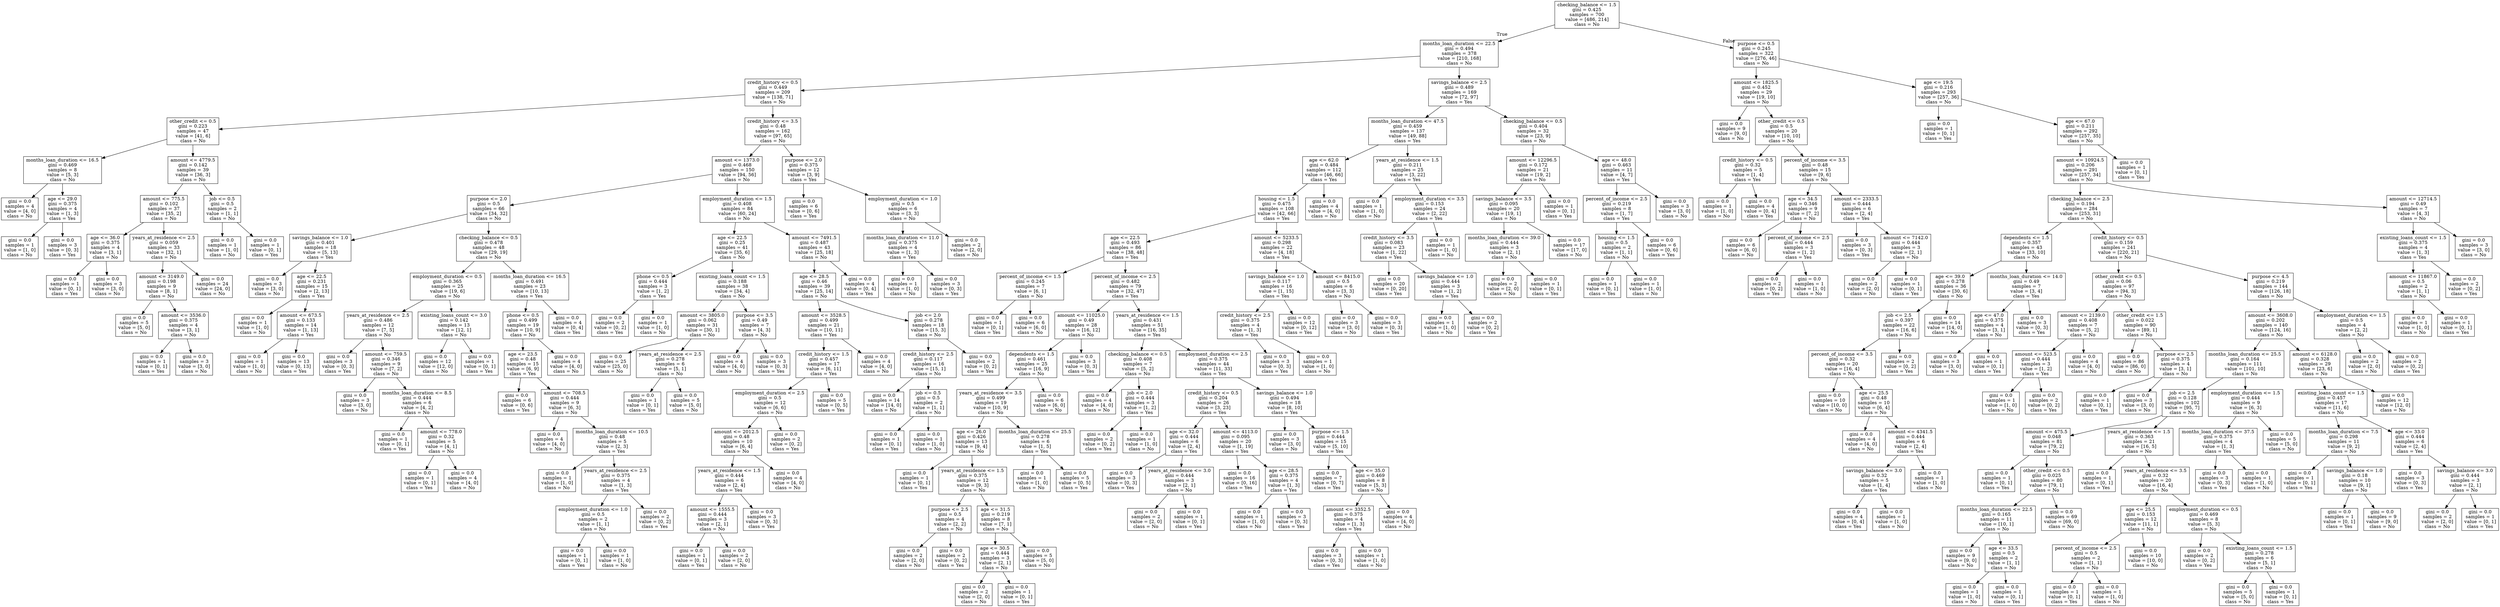 digraph Tree {
node [shape=box] ;
0 [label="checking_balance <= 1.5\ngini = 0.425\nsamples = 700\nvalue = [486, 214]\nclass = No"] ;
1 [label="months_loan_duration <= 22.5\ngini = 0.494\nsamples = 378\nvalue = [210, 168]\nclass = No"] ;
0 -> 1 [labeldistance=2.5, labelangle=45, headlabel="True"] ;
2 [label="credit_history <= 0.5\ngini = 0.449\nsamples = 209\nvalue = [138, 71]\nclass = No"] ;
1 -> 2 ;
3 [label="other_credit <= 0.5\ngini = 0.223\nsamples = 47\nvalue = [41, 6]\nclass = No"] ;
2 -> 3 ;
4 [label="months_loan_duration <= 16.5\ngini = 0.469\nsamples = 8\nvalue = [5, 3]\nclass = No"] ;
3 -> 4 ;
5 [label="gini = 0.0\nsamples = 4\nvalue = [4, 0]\nclass = No"] ;
4 -> 5 ;
6 [label="age <= 29.0\ngini = 0.375\nsamples = 4\nvalue = [1, 3]\nclass = Yes"] ;
4 -> 6 ;
7 [label="gini = 0.0\nsamples = 1\nvalue = [1, 0]\nclass = No"] ;
6 -> 7 ;
8 [label="gini = 0.0\nsamples = 3\nvalue = [0, 3]\nclass = Yes"] ;
6 -> 8 ;
9 [label="amount <= 4779.5\ngini = 0.142\nsamples = 39\nvalue = [36, 3]\nclass = No"] ;
3 -> 9 ;
10 [label="amount <= 775.5\ngini = 0.102\nsamples = 37\nvalue = [35, 2]\nclass = No"] ;
9 -> 10 ;
11 [label="age <= 36.0\ngini = 0.375\nsamples = 4\nvalue = [3, 1]\nclass = No"] ;
10 -> 11 ;
12 [label="gini = 0.0\nsamples = 1\nvalue = [0, 1]\nclass = Yes"] ;
11 -> 12 ;
13 [label="gini = 0.0\nsamples = 3\nvalue = [3, 0]\nclass = No"] ;
11 -> 13 ;
14 [label="years_at_residence <= 2.5\ngini = 0.059\nsamples = 33\nvalue = [32, 1]\nclass = No"] ;
10 -> 14 ;
15 [label="amount <= 3149.0\ngini = 0.198\nsamples = 9\nvalue = [8, 1]\nclass = No"] ;
14 -> 15 ;
16 [label="gini = 0.0\nsamples = 5\nvalue = [5, 0]\nclass = No"] ;
15 -> 16 ;
17 [label="amount <= 3536.0\ngini = 0.375\nsamples = 4\nvalue = [3, 1]\nclass = No"] ;
15 -> 17 ;
18 [label="gini = 0.0\nsamples = 1\nvalue = [0, 1]\nclass = Yes"] ;
17 -> 18 ;
19 [label="gini = 0.0\nsamples = 3\nvalue = [3, 0]\nclass = No"] ;
17 -> 19 ;
20 [label="gini = 0.0\nsamples = 24\nvalue = [24, 0]\nclass = No"] ;
14 -> 20 ;
21 [label="job <= 0.5\ngini = 0.5\nsamples = 2\nvalue = [1, 1]\nclass = No"] ;
9 -> 21 ;
22 [label="gini = 0.0\nsamples = 1\nvalue = [1, 0]\nclass = No"] ;
21 -> 22 ;
23 [label="gini = 0.0\nsamples = 1\nvalue = [0, 1]\nclass = Yes"] ;
21 -> 23 ;
24 [label="credit_history <= 3.5\ngini = 0.48\nsamples = 162\nvalue = [97, 65]\nclass = No"] ;
2 -> 24 ;
25 [label="amount <= 1373.0\ngini = 0.468\nsamples = 150\nvalue = [94, 56]\nclass = No"] ;
24 -> 25 ;
26 [label="purpose <= 2.0\ngini = 0.5\nsamples = 66\nvalue = [34, 32]\nclass = No"] ;
25 -> 26 ;
27 [label="savings_balance <= 1.0\ngini = 0.401\nsamples = 18\nvalue = [5, 13]\nclass = Yes"] ;
26 -> 27 ;
28 [label="gini = 0.0\nsamples = 3\nvalue = [3, 0]\nclass = No"] ;
27 -> 28 ;
29 [label="age <= 22.5\ngini = 0.231\nsamples = 15\nvalue = [2, 13]\nclass = Yes"] ;
27 -> 29 ;
30 [label="gini = 0.0\nsamples = 1\nvalue = [1, 0]\nclass = No"] ;
29 -> 30 ;
31 [label="amount <= 673.5\ngini = 0.133\nsamples = 14\nvalue = [1, 13]\nclass = Yes"] ;
29 -> 31 ;
32 [label="gini = 0.0\nsamples = 1\nvalue = [1, 0]\nclass = No"] ;
31 -> 32 ;
33 [label="gini = 0.0\nsamples = 13\nvalue = [0, 13]\nclass = Yes"] ;
31 -> 33 ;
34 [label="checking_balance <= 0.5\ngini = 0.478\nsamples = 48\nvalue = [29, 19]\nclass = No"] ;
26 -> 34 ;
35 [label="employment_duration <= 0.5\ngini = 0.365\nsamples = 25\nvalue = [19, 6]\nclass = No"] ;
34 -> 35 ;
36 [label="years_at_residence <= 2.5\ngini = 0.486\nsamples = 12\nvalue = [7, 5]\nclass = No"] ;
35 -> 36 ;
37 [label="gini = 0.0\nsamples = 3\nvalue = [0, 3]\nclass = Yes"] ;
36 -> 37 ;
38 [label="amount <= 759.5\ngini = 0.346\nsamples = 9\nvalue = [7, 2]\nclass = No"] ;
36 -> 38 ;
39 [label="gini = 0.0\nsamples = 3\nvalue = [3, 0]\nclass = No"] ;
38 -> 39 ;
40 [label="months_loan_duration <= 8.5\ngini = 0.444\nsamples = 6\nvalue = [4, 2]\nclass = No"] ;
38 -> 40 ;
41 [label="gini = 0.0\nsamples = 1\nvalue = [0, 1]\nclass = Yes"] ;
40 -> 41 ;
42 [label="amount <= 778.0\ngini = 0.32\nsamples = 5\nvalue = [4, 1]\nclass = No"] ;
40 -> 42 ;
43 [label="gini = 0.0\nsamples = 1\nvalue = [0, 1]\nclass = Yes"] ;
42 -> 43 ;
44 [label="gini = 0.0\nsamples = 4\nvalue = [4, 0]\nclass = No"] ;
42 -> 44 ;
45 [label="existing_loans_count <= 3.0\ngini = 0.142\nsamples = 13\nvalue = [12, 1]\nclass = No"] ;
35 -> 45 ;
46 [label="gini = 0.0\nsamples = 12\nvalue = [12, 0]\nclass = No"] ;
45 -> 46 ;
47 [label="gini = 0.0\nsamples = 1\nvalue = [0, 1]\nclass = Yes"] ;
45 -> 47 ;
48 [label="months_loan_duration <= 16.5\ngini = 0.491\nsamples = 23\nvalue = [10, 13]\nclass = Yes"] ;
34 -> 48 ;
49 [label="phone <= 0.5\ngini = 0.499\nsamples = 19\nvalue = [10, 9]\nclass = No"] ;
48 -> 49 ;
50 [label="age <= 23.5\ngini = 0.48\nsamples = 15\nvalue = [6, 9]\nclass = Yes"] ;
49 -> 50 ;
51 [label="gini = 0.0\nsamples = 6\nvalue = [0, 6]\nclass = Yes"] ;
50 -> 51 ;
52 [label="amount <= 708.5\ngini = 0.444\nsamples = 9\nvalue = [6, 3]\nclass = No"] ;
50 -> 52 ;
53 [label="gini = 0.0\nsamples = 4\nvalue = [4, 0]\nclass = No"] ;
52 -> 53 ;
54 [label="months_loan_duration <= 10.5\ngini = 0.48\nsamples = 5\nvalue = [2, 3]\nclass = Yes"] ;
52 -> 54 ;
55 [label="gini = 0.0\nsamples = 1\nvalue = [1, 0]\nclass = No"] ;
54 -> 55 ;
56 [label="years_at_residence <= 2.5\ngini = 0.375\nsamples = 4\nvalue = [1, 3]\nclass = Yes"] ;
54 -> 56 ;
57 [label="employment_duration <= 1.0\ngini = 0.5\nsamples = 2\nvalue = [1, 1]\nclass = No"] ;
56 -> 57 ;
58 [label="gini = 0.0\nsamples = 1\nvalue = [0, 1]\nclass = Yes"] ;
57 -> 58 ;
59 [label="gini = 0.0\nsamples = 1\nvalue = [1, 0]\nclass = No"] ;
57 -> 59 ;
60 [label="gini = 0.0\nsamples = 2\nvalue = [0, 2]\nclass = Yes"] ;
56 -> 60 ;
61 [label="gini = 0.0\nsamples = 4\nvalue = [4, 0]\nclass = No"] ;
49 -> 61 ;
62 [label="gini = 0.0\nsamples = 4\nvalue = [0, 4]\nclass = Yes"] ;
48 -> 62 ;
63 [label="employment_duration <= 1.5\ngini = 0.408\nsamples = 84\nvalue = [60, 24]\nclass = No"] ;
25 -> 63 ;
64 [label="age <= 22.5\ngini = 0.25\nsamples = 41\nvalue = [35, 6]\nclass = No"] ;
63 -> 64 ;
65 [label="phone <= 0.5\ngini = 0.444\nsamples = 3\nvalue = [1, 2]\nclass = Yes"] ;
64 -> 65 ;
66 [label="gini = 0.0\nsamples = 2\nvalue = [0, 2]\nclass = Yes"] ;
65 -> 66 ;
67 [label="gini = 0.0\nsamples = 1\nvalue = [1, 0]\nclass = No"] ;
65 -> 67 ;
68 [label="existing_loans_count <= 1.5\ngini = 0.188\nsamples = 38\nvalue = [34, 4]\nclass = No"] ;
64 -> 68 ;
69 [label="amount <= 3805.0\ngini = 0.062\nsamples = 31\nvalue = [30, 1]\nclass = No"] ;
68 -> 69 ;
70 [label="gini = 0.0\nsamples = 25\nvalue = [25, 0]\nclass = No"] ;
69 -> 70 ;
71 [label="years_at_residence <= 2.5\ngini = 0.278\nsamples = 6\nvalue = [5, 1]\nclass = No"] ;
69 -> 71 ;
72 [label="gini = 0.0\nsamples = 1\nvalue = [0, 1]\nclass = Yes"] ;
71 -> 72 ;
73 [label="gini = 0.0\nsamples = 5\nvalue = [5, 0]\nclass = No"] ;
71 -> 73 ;
74 [label="purpose <= 3.5\ngini = 0.49\nsamples = 7\nvalue = [4, 3]\nclass = No"] ;
68 -> 74 ;
75 [label="gini = 0.0\nsamples = 4\nvalue = [4, 0]\nclass = No"] ;
74 -> 75 ;
76 [label="gini = 0.0\nsamples = 3\nvalue = [0, 3]\nclass = Yes"] ;
74 -> 76 ;
77 [label="amount <= 7491.5\ngini = 0.487\nsamples = 43\nvalue = [25, 18]\nclass = No"] ;
63 -> 77 ;
78 [label="age <= 28.5\ngini = 0.46\nsamples = 39\nvalue = [25, 14]\nclass = No"] ;
77 -> 78 ;
79 [label="amount <= 3528.5\ngini = 0.499\nsamples = 21\nvalue = [10, 11]\nclass = Yes"] ;
78 -> 79 ;
80 [label="credit_history <= 1.5\ngini = 0.457\nsamples = 17\nvalue = [6, 11]\nclass = Yes"] ;
79 -> 80 ;
81 [label="employment_duration <= 2.5\ngini = 0.5\nsamples = 12\nvalue = [6, 6]\nclass = No"] ;
80 -> 81 ;
82 [label="amount <= 2012.5\ngini = 0.48\nsamples = 10\nvalue = [6, 4]\nclass = No"] ;
81 -> 82 ;
83 [label="years_at_residence <= 1.5\ngini = 0.444\nsamples = 6\nvalue = [2, 4]\nclass = Yes"] ;
82 -> 83 ;
84 [label="amount <= 1555.5\ngini = 0.444\nsamples = 3\nvalue = [2, 1]\nclass = No"] ;
83 -> 84 ;
85 [label="gini = 0.0\nsamples = 1\nvalue = [0, 1]\nclass = Yes"] ;
84 -> 85 ;
86 [label="gini = 0.0\nsamples = 2\nvalue = [2, 0]\nclass = No"] ;
84 -> 86 ;
87 [label="gini = 0.0\nsamples = 3\nvalue = [0, 3]\nclass = Yes"] ;
83 -> 87 ;
88 [label="gini = 0.0\nsamples = 4\nvalue = [4, 0]\nclass = No"] ;
82 -> 88 ;
89 [label="gini = 0.0\nsamples = 2\nvalue = [0, 2]\nclass = Yes"] ;
81 -> 89 ;
90 [label="gini = 0.0\nsamples = 5\nvalue = [0, 5]\nclass = Yes"] ;
80 -> 90 ;
91 [label="gini = 0.0\nsamples = 4\nvalue = [4, 0]\nclass = No"] ;
79 -> 91 ;
92 [label="job <= 2.0\ngini = 0.278\nsamples = 18\nvalue = [15, 3]\nclass = No"] ;
78 -> 92 ;
93 [label="credit_history <= 2.5\ngini = 0.117\nsamples = 16\nvalue = [15, 1]\nclass = No"] ;
92 -> 93 ;
94 [label="gini = 0.0\nsamples = 14\nvalue = [14, 0]\nclass = No"] ;
93 -> 94 ;
95 [label="job <= 0.5\ngini = 0.5\nsamples = 2\nvalue = [1, 1]\nclass = No"] ;
93 -> 95 ;
96 [label="gini = 0.0\nsamples = 1\nvalue = [0, 1]\nclass = Yes"] ;
95 -> 96 ;
97 [label="gini = 0.0\nsamples = 1\nvalue = [1, 0]\nclass = No"] ;
95 -> 97 ;
98 [label="gini = 0.0\nsamples = 2\nvalue = [0, 2]\nclass = Yes"] ;
92 -> 98 ;
99 [label="gini = 0.0\nsamples = 4\nvalue = [0, 4]\nclass = Yes"] ;
77 -> 99 ;
100 [label="purpose <= 2.0\ngini = 0.375\nsamples = 12\nvalue = [3, 9]\nclass = Yes"] ;
24 -> 100 ;
101 [label="gini = 0.0\nsamples = 6\nvalue = [0, 6]\nclass = Yes"] ;
100 -> 101 ;
102 [label="employment_duration <= 1.0\ngini = 0.5\nsamples = 6\nvalue = [3, 3]\nclass = No"] ;
100 -> 102 ;
103 [label="months_loan_duration <= 11.0\ngini = 0.375\nsamples = 4\nvalue = [1, 3]\nclass = Yes"] ;
102 -> 103 ;
104 [label="gini = 0.0\nsamples = 1\nvalue = [1, 0]\nclass = No"] ;
103 -> 104 ;
105 [label="gini = 0.0\nsamples = 3\nvalue = [0, 3]\nclass = Yes"] ;
103 -> 105 ;
106 [label="gini = 0.0\nsamples = 2\nvalue = [2, 0]\nclass = No"] ;
102 -> 106 ;
107 [label="savings_balance <= 2.5\ngini = 0.489\nsamples = 169\nvalue = [72, 97]\nclass = Yes"] ;
1 -> 107 ;
108 [label="months_loan_duration <= 47.5\ngini = 0.459\nsamples = 137\nvalue = [49, 88]\nclass = Yes"] ;
107 -> 108 ;
109 [label="age <= 62.0\ngini = 0.484\nsamples = 112\nvalue = [46, 66]\nclass = Yes"] ;
108 -> 109 ;
110 [label="housing <= 1.5\ngini = 0.475\nsamples = 108\nvalue = [42, 66]\nclass = Yes"] ;
109 -> 110 ;
111 [label="age <= 22.5\ngini = 0.493\nsamples = 86\nvalue = [38, 48]\nclass = Yes"] ;
110 -> 111 ;
112 [label="percent_of_income <= 1.5\ngini = 0.245\nsamples = 7\nvalue = [6, 1]\nclass = No"] ;
111 -> 112 ;
113 [label="gini = 0.0\nsamples = 1\nvalue = [0, 1]\nclass = Yes"] ;
112 -> 113 ;
114 [label="gini = 0.0\nsamples = 6\nvalue = [6, 0]\nclass = No"] ;
112 -> 114 ;
115 [label="percent_of_income <= 2.5\ngini = 0.482\nsamples = 79\nvalue = [32, 47]\nclass = Yes"] ;
111 -> 115 ;
116 [label="amount <= 11025.0\ngini = 0.49\nsamples = 28\nvalue = [16, 12]\nclass = No"] ;
115 -> 116 ;
117 [label="dependents <= 1.5\ngini = 0.461\nsamples = 25\nvalue = [16, 9]\nclass = No"] ;
116 -> 117 ;
118 [label="years_at_residence <= 3.5\ngini = 0.499\nsamples = 19\nvalue = [10, 9]\nclass = No"] ;
117 -> 118 ;
119 [label="age <= 26.0\ngini = 0.426\nsamples = 13\nvalue = [9, 4]\nclass = No"] ;
118 -> 119 ;
120 [label="gini = 0.0\nsamples = 1\nvalue = [0, 1]\nclass = Yes"] ;
119 -> 120 ;
121 [label="years_at_residence <= 1.5\ngini = 0.375\nsamples = 12\nvalue = [9, 3]\nclass = No"] ;
119 -> 121 ;
122 [label="purpose <= 2.5\ngini = 0.5\nsamples = 4\nvalue = [2, 2]\nclass = No"] ;
121 -> 122 ;
123 [label="gini = 0.0\nsamples = 2\nvalue = [2, 0]\nclass = No"] ;
122 -> 123 ;
124 [label="gini = 0.0\nsamples = 2\nvalue = [0, 2]\nclass = Yes"] ;
122 -> 124 ;
125 [label="age <= 31.5\ngini = 0.219\nsamples = 8\nvalue = [7, 1]\nclass = No"] ;
121 -> 125 ;
126 [label="age <= 30.5\ngini = 0.444\nsamples = 3\nvalue = [2, 1]\nclass = No"] ;
125 -> 126 ;
127 [label="gini = 0.0\nsamples = 2\nvalue = [2, 0]\nclass = No"] ;
126 -> 127 ;
128 [label="gini = 0.0\nsamples = 1\nvalue = [0, 1]\nclass = Yes"] ;
126 -> 128 ;
129 [label="gini = 0.0\nsamples = 5\nvalue = [5, 0]\nclass = No"] ;
125 -> 129 ;
130 [label="months_loan_duration <= 25.5\ngini = 0.278\nsamples = 6\nvalue = [1, 5]\nclass = Yes"] ;
118 -> 130 ;
131 [label="gini = 0.0\nsamples = 1\nvalue = [1, 0]\nclass = No"] ;
130 -> 131 ;
132 [label="gini = 0.0\nsamples = 5\nvalue = [0, 5]\nclass = Yes"] ;
130 -> 132 ;
133 [label="gini = 0.0\nsamples = 6\nvalue = [6, 0]\nclass = No"] ;
117 -> 133 ;
134 [label="gini = 0.0\nsamples = 3\nvalue = [0, 3]\nclass = Yes"] ;
116 -> 134 ;
135 [label="years_at_residence <= 1.5\ngini = 0.431\nsamples = 51\nvalue = [16, 35]\nclass = Yes"] ;
115 -> 135 ;
136 [label="checking_balance <= 0.5\ngini = 0.408\nsamples = 7\nvalue = [5, 2]\nclass = No"] ;
135 -> 136 ;
137 [label="gini = 0.0\nsamples = 4\nvalue = [4, 0]\nclass = No"] ;
136 -> 137 ;
138 [label="job <= 2.0\ngini = 0.444\nsamples = 3\nvalue = [1, 2]\nclass = Yes"] ;
136 -> 138 ;
139 [label="gini = 0.0\nsamples = 2\nvalue = [0, 2]\nclass = Yes"] ;
138 -> 139 ;
140 [label="gini = 0.0\nsamples = 1\nvalue = [1, 0]\nclass = No"] ;
138 -> 140 ;
141 [label="employment_duration <= 2.5\ngini = 0.375\nsamples = 44\nvalue = [11, 33]\nclass = Yes"] ;
135 -> 141 ;
142 [label="credit_history <= 0.5\ngini = 0.204\nsamples = 26\nvalue = [3, 23]\nclass = Yes"] ;
141 -> 142 ;
143 [label="age <= 32.0\ngini = 0.444\nsamples = 6\nvalue = [2, 4]\nclass = Yes"] ;
142 -> 143 ;
144 [label="gini = 0.0\nsamples = 3\nvalue = [0, 3]\nclass = Yes"] ;
143 -> 144 ;
145 [label="years_at_residence <= 3.0\ngini = 0.444\nsamples = 3\nvalue = [2, 1]\nclass = No"] ;
143 -> 145 ;
146 [label="gini = 0.0\nsamples = 2\nvalue = [2, 0]\nclass = No"] ;
145 -> 146 ;
147 [label="gini = 0.0\nsamples = 1\nvalue = [0, 1]\nclass = Yes"] ;
145 -> 147 ;
148 [label="amount <= 4113.0\ngini = 0.095\nsamples = 20\nvalue = [1, 19]\nclass = Yes"] ;
142 -> 148 ;
149 [label="gini = 0.0\nsamples = 16\nvalue = [0, 16]\nclass = Yes"] ;
148 -> 149 ;
150 [label="age <= 28.5\ngini = 0.375\nsamples = 4\nvalue = [1, 3]\nclass = Yes"] ;
148 -> 150 ;
151 [label="gini = 0.0\nsamples = 1\nvalue = [1, 0]\nclass = No"] ;
150 -> 151 ;
152 [label="gini = 0.0\nsamples = 3\nvalue = [0, 3]\nclass = Yes"] ;
150 -> 152 ;
153 [label="savings_balance <= 1.0\ngini = 0.494\nsamples = 18\nvalue = [8, 10]\nclass = Yes"] ;
141 -> 153 ;
154 [label="gini = 0.0\nsamples = 3\nvalue = [3, 0]\nclass = No"] ;
153 -> 154 ;
155 [label="purpose <= 1.5\ngini = 0.444\nsamples = 15\nvalue = [5, 10]\nclass = Yes"] ;
153 -> 155 ;
156 [label="gini = 0.0\nsamples = 7\nvalue = [0, 7]\nclass = Yes"] ;
155 -> 156 ;
157 [label="age <= 35.0\ngini = 0.469\nsamples = 8\nvalue = [5, 3]\nclass = No"] ;
155 -> 157 ;
158 [label="amount <= 3352.5\ngini = 0.375\nsamples = 4\nvalue = [1, 3]\nclass = Yes"] ;
157 -> 158 ;
159 [label="gini = 0.0\nsamples = 3\nvalue = [0, 3]\nclass = Yes"] ;
158 -> 159 ;
160 [label="gini = 0.0\nsamples = 1\nvalue = [1, 0]\nclass = No"] ;
158 -> 160 ;
161 [label="gini = 0.0\nsamples = 4\nvalue = [4, 0]\nclass = No"] ;
157 -> 161 ;
162 [label="amount <= 5233.5\ngini = 0.298\nsamples = 22\nvalue = [4, 18]\nclass = Yes"] ;
110 -> 162 ;
163 [label="savings_balance <= 1.0\ngini = 0.117\nsamples = 16\nvalue = [1, 15]\nclass = Yes"] ;
162 -> 163 ;
164 [label="credit_history <= 2.5\ngini = 0.375\nsamples = 4\nvalue = [1, 3]\nclass = Yes"] ;
163 -> 164 ;
165 [label="gini = 0.0\nsamples = 3\nvalue = [0, 3]\nclass = Yes"] ;
164 -> 165 ;
166 [label="gini = 0.0\nsamples = 1\nvalue = [1, 0]\nclass = No"] ;
164 -> 166 ;
167 [label="gini = 0.0\nsamples = 12\nvalue = [0, 12]\nclass = Yes"] ;
163 -> 167 ;
168 [label="amount <= 8415.0\ngini = 0.5\nsamples = 6\nvalue = [3, 3]\nclass = No"] ;
162 -> 168 ;
169 [label="gini = 0.0\nsamples = 3\nvalue = [3, 0]\nclass = No"] ;
168 -> 169 ;
170 [label="gini = 0.0\nsamples = 3\nvalue = [0, 3]\nclass = Yes"] ;
168 -> 170 ;
171 [label="gini = 0.0\nsamples = 4\nvalue = [4, 0]\nclass = No"] ;
109 -> 171 ;
172 [label="years_at_residence <= 1.5\ngini = 0.211\nsamples = 25\nvalue = [3, 22]\nclass = Yes"] ;
108 -> 172 ;
173 [label="gini = 0.0\nsamples = 1\nvalue = [1, 0]\nclass = No"] ;
172 -> 173 ;
174 [label="employment_duration <= 3.5\ngini = 0.153\nsamples = 24\nvalue = [2, 22]\nclass = Yes"] ;
172 -> 174 ;
175 [label="credit_history <= 3.5\ngini = 0.083\nsamples = 23\nvalue = [1, 22]\nclass = Yes"] ;
174 -> 175 ;
176 [label="gini = 0.0\nsamples = 20\nvalue = [0, 20]\nclass = Yes"] ;
175 -> 176 ;
177 [label="savings_balance <= 1.0\ngini = 0.444\nsamples = 3\nvalue = [1, 2]\nclass = Yes"] ;
175 -> 177 ;
178 [label="gini = 0.0\nsamples = 1\nvalue = [1, 0]\nclass = No"] ;
177 -> 178 ;
179 [label="gini = 0.0\nsamples = 2\nvalue = [0, 2]\nclass = Yes"] ;
177 -> 179 ;
180 [label="gini = 0.0\nsamples = 1\nvalue = [1, 0]\nclass = No"] ;
174 -> 180 ;
181 [label="checking_balance <= 0.5\ngini = 0.404\nsamples = 32\nvalue = [23, 9]\nclass = No"] ;
107 -> 181 ;
182 [label="amount <= 12296.5\ngini = 0.172\nsamples = 21\nvalue = [19, 2]\nclass = No"] ;
181 -> 182 ;
183 [label="savings_balance <= 3.5\ngini = 0.095\nsamples = 20\nvalue = [19, 1]\nclass = No"] ;
182 -> 183 ;
184 [label="months_loan_duration <= 39.0\ngini = 0.444\nsamples = 3\nvalue = [2, 1]\nclass = No"] ;
183 -> 184 ;
185 [label="gini = 0.0\nsamples = 2\nvalue = [2, 0]\nclass = No"] ;
184 -> 185 ;
186 [label="gini = 0.0\nsamples = 1\nvalue = [0, 1]\nclass = Yes"] ;
184 -> 186 ;
187 [label="gini = 0.0\nsamples = 17\nvalue = [17, 0]\nclass = No"] ;
183 -> 187 ;
188 [label="gini = 0.0\nsamples = 1\nvalue = [0, 1]\nclass = Yes"] ;
182 -> 188 ;
189 [label="age <= 48.0\ngini = 0.463\nsamples = 11\nvalue = [4, 7]\nclass = Yes"] ;
181 -> 189 ;
190 [label="percent_of_income <= 2.5\ngini = 0.219\nsamples = 8\nvalue = [1, 7]\nclass = Yes"] ;
189 -> 190 ;
191 [label="housing <= 1.5\ngini = 0.5\nsamples = 2\nvalue = [1, 1]\nclass = No"] ;
190 -> 191 ;
192 [label="gini = 0.0\nsamples = 1\nvalue = [0, 1]\nclass = Yes"] ;
191 -> 192 ;
193 [label="gini = 0.0\nsamples = 1\nvalue = [1, 0]\nclass = No"] ;
191 -> 193 ;
194 [label="gini = 0.0\nsamples = 6\nvalue = [0, 6]\nclass = Yes"] ;
190 -> 194 ;
195 [label="gini = 0.0\nsamples = 3\nvalue = [3, 0]\nclass = No"] ;
189 -> 195 ;
196 [label="purpose <= 0.5\ngini = 0.245\nsamples = 322\nvalue = [276, 46]\nclass = No"] ;
0 -> 196 [labeldistance=2.5, labelangle=-45, headlabel="False"] ;
197 [label="amount <= 1825.5\ngini = 0.452\nsamples = 29\nvalue = [19, 10]\nclass = No"] ;
196 -> 197 ;
198 [label="gini = 0.0\nsamples = 9\nvalue = [9, 0]\nclass = No"] ;
197 -> 198 ;
199 [label="other_credit <= 0.5\ngini = 0.5\nsamples = 20\nvalue = [10, 10]\nclass = No"] ;
197 -> 199 ;
200 [label="credit_history <= 0.5\ngini = 0.32\nsamples = 5\nvalue = [1, 4]\nclass = Yes"] ;
199 -> 200 ;
201 [label="gini = 0.0\nsamples = 1\nvalue = [1, 0]\nclass = No"] ;
200 -> 201 ;
202 [label="gini = 0.0\nsamples = 4\nvalue = [0, 4]\nclass = Yes"] ;
200 -> 202 ;
203 [label="percent_of_income <= 3.5\ngini = 0.48\nsamples = 15\nvalue = [9, 6]\nclass = No"] ;
199 -> 203 ;
204 [label="age <= 34.5\ngini = 0.346\nsamples = 9\nvalue = [7, 2]\nclass = No"] ;
203 -> 204 ;
205 [label="gini = 0.0\nsamples = 6\nvalue = [6, 0]\nclass = No"] ;
204 -> 205 ;
206 [label="percent_of_income <= 2.5\ngini = 0.444\nsamples = 3\nvalue = [1, 2]\nclass = Yes"] ;
204 -> 206 ;
207 [label="gini = 0.0\nsamples = 2\nvalue = [0, 2]\nclass = Yes"] ;
206 -> 207 ;
208 [label="gini = 0.0\nsamples = 1\nvalue = [1, 0]\nclass = No"] ;
206 -> 208 ;
209 [label="amount <= 2333.5\ngini = 0.444\nsamples = 6\nvalue = [2, 4]\nclass = Yes"] ;
203 -> 209 ;
210 [label="gini = 0.0\nsamples = 3\nvalue = [0, 3]\nclass = Yes"] ;
209 -> 210 ;
211 [label="amount <= 7142.0\ngini = 0.444\nsamples = 3\nvalue = [2, 1]\nclass = No"] ;
209 -> 211 ;
212 [label="gini = 0.0\nsamples = 2\nvalue = [2, 0]\nclass = No"] ;
211 -> 212 ;
213 [label="gini = 0.0\nsamples = 1\nvalue = [0, 1]\nclass = Yes"] ;
211 -> 213 ;
214 [label="age <= 19.5\ngini = 0.216\nsamples = 293\nvalue = [257, 36]\nclass = No"] ;
196 -> 214 ;
215 [label="gini = 0.0\nsamples = 1\nvalue = [0, 1]\nclass = Yes"] ;
214 -> 215 ;
216 [label="age <= 67.0\ngini = 0.211\nsamples = 292\nvalue = [257, 35]\nclass = No"] ;
214 -> 216 ;
217 [label="amount <= 10924.5\ngini = 0.206\nsamples = 291\nvalue = [257, 34]\nclass = No"] ;
216 -> 217 ;
218 [label="checking_balance <= 2.5\ngini = 0.194\nsamples = 284\nvalue = [253, 31]\nclass = No"] ;
217 -> 218 ;
219 [label="dependents <= 1.5\ngini = 0.357\nsamples = 43\nvalue = [33, 10]\nclass = No"] ;
218 -> 219 ;
220 [label="age <= 39.0\ngini = 0.278\nsamples = 36\nvalue = [30, 6]\nclass = No"] ;
219 -> 220 ;
221 [label="job <= 2.5\ngini = 0.397\nsamples = 22\nvalue = [16, 6]\nclass = No"] ;
220 -> 221 ;
222 [label="percent_of_income <= 3.5\ngini = 0.32\nsamples = 20\nvalue = [16, 4]\nclass = No"] ;
221 -> 222 ;
223 [label="gini = 0.0\nsamples = 10\nvalue = [10, 0]\nclass = No"] ;
222 -> 223 ;
224 [label="age <= 25.5\ngini = 0.48\nsamples = 10\nvalue = [6, 4]\nclass = No"] ;
222 -> 224 ;
225 [label="gini = 0.0\nsamples = 4\nvalue = [4, 0]\nclass = No"] ;
224 -> 225 ;
226 [label="amount <= 4341.5\ngini = 0.444\nsamples = 6\nvalue = [2, 4]\nclass = Yes"] ;
224 -> 226 ;
227 [label="savings_balance <= 3.0\ngini = 0.32\nsamples = 5\nvalue = [1, 4]\nclass = Yes"] ;
226 -> 227 ;
228 [label="gini = 0.0\nsamples = 4\nvalue = [0, 4]\nclass = Yes"] ;
227 -> 228 ;
229 [label="gini = 0.0\nsamples = 1\nvalue = [1, 0]\nclass = No"] ;
227 -> 229 ;
230 [label="gini = 0.0\nsamples = 1\nvalue = [1, 0]\nclass = No"] ;
226 -> 230 ;
231 [label="gini = 0.0\nsamples = 2\nvalue = [0, 2]\nclass = Yes"] ;
221 -> 231 ;
232 [label="gini = 0.0\nsamples = 14\nvalue = [14, 0]\nclass = No"] ;
220 -> 232 ;
233 [label="months_loan_duration <= 14.0\ngini = 0.49\nsamples = 7\nvalue = [3, 4]\nclass = Yes"] ;
219 -> 233 ;
234 [label="age <= 47.0\ngini = 0.375\nsamples = 4\nvalue = [3, 1]\nclass = No"] ;
233 -> 234 ;
235 [label="gini = 0.0\nsamples = 3\nvalue = [3, 0]\nclass = No"] ;
234 -> 235 ;
236 [label="gini = 0.0\nsamples = 1\nvalue = [0, 1]\nclass = Yes"] ;
234 -> 236 ;
237 [label="gini = 0.0\nsamples = 3\nvalue = [0, 3]\nclass = Yes"] ;
233 -> 237 ;
238 [label="credit_history <= 0.5\ngini = 0.159\nsamples = 241\nvalue = [220, 21]\nclass = No"] ;
218 -> 238 ;
239 [label="other_credit <= 0.5\ngini = 0.06\nsamples = 97\nvalue = [94, 3]\nclass = No"] ;
238 -> 239 ;
240 [label="amount <= 2139.0\ngini = 0.408\nsamples = 7\nvalue = [5, 2]\nclass = No"] ;
239 -> 240 ;
241 [label="amount <= 523.5\ngini = 0.444\nsamples = 3\nvalue = [1, 2]\nclass = Yes"] ;
240 -> 241 ;
242 [label="gini = 0.0\nsamples = 1\nvalue = [1, 0]\nclass = No"] ;
241 -> 242 ;
243 [label="gini = 0.0\nsamples = 2\nvalue = [0, 2]\nclass = Yes"] ;
241 -> 243 ;
244 [label="gini = 0.0\nsamples = 4\nvalue = [4, 0]\nclass = No"] ;
240 -> 244 ;
245 [label="other_credit <= 1.5\ngini = 0.022\nsamples = 90\nvalue = [89, 1]\nclass = No"] ;
239 -> 245 ;
246 [label="gini = 0.0\nsamples = 86\nvalue = [86, 0]\nclass = No"] ;
245 -> 246 ;
247 [label="purpose <= 2.5\ngini = 0.375\nsamples = 4\nvalue = [3, 1]\nclass = No"] ;
245 -> 247 ;
248 [label="gini = 0.0\nsamples = 1\nvalue = [0, 1]\nclass = Yes"] ;
247 -> 248 ;
249 [label="gini = 0.0\nsamples = 3\nvalue = [3, 0]\nclass = No"] ;
247 -> 249 ;
250 [label="purpose <= 4.5\ngini = 0.219\nsamples = 144\nvalue = [126, 18]\nclass = No"] ;
238 -> 250 ;
251 [label="amount <= 3608.0\ngini = 0.202\nsamples = 140\nvalue = [124, 16]\nclass = No"] ;
250 -> 251 ;
252 [label="months_loan_duration <= 25.5\ngini = 0.164\nsamples = 111\nvalue = [101, 10]\nclass = No"] ;
251 -> 252 ;
253 [label="job <= 2.5\ngini = 0.128\nsamples = 102\nvalue = [95, 7]\nclass = No"] ;
252 -> 253 ;
254 [label="amount <= 475.5\ngini = 0.048\nsamples = 81\nvalue = [79, 2]\nclass = No"] ;
253 -> 254 ;
255 [label="gini = 0.0\nsamples = 1\nvalue = [0, 1]\nclass = Yes"] ;
254 -> 255 ;
256 [label="other_credit <= 0.5\ngini = 0.025\nsamples = 80\nvalue = [79, 1]\nclass = No"] ;
254 -> 256 ;
257 [label="months_loan_duration <= 22.5\ngini = 0.165\nsamples = 11\nvalue = [10, 1]\nclass = No"] ;
256 -> 257 ;
258 [label="gini = 0.0\nsamples = 9\nvalue = [9, 0]\nclass = No"] ;
257 -> 258 ;
259 [label="age <= 33.5\ngini = 0.5\nsamples = 2\nvalue = [1, 1]\nclass = No"] ;
257 -> 259 ;
260 [label="gini = 0.0\nsamples = 1\nvalue = [1, 0]\nclass = No"] ;
259 -> 260 ;
261 [label="gini = 0.0\nsamples = 1\nvalue = [0, 1]\nclass = Yes"] ;
259 -> 261 ;
262 [label="gini = 0.0\nsamples = 69\nvalue = [69, 0]\nclass = No"] ;
256 -> 262 ;
263 [label="years_at_residence <= 1.5\ngini = 0.363\nsamples = 21\nvalue = [16, 5]\nclass = No"] ;
253 -> 263 ;
264 [label="gini = 0.0\nsamples = 1\nvalue = [0, 1]\nclass = Yes"] ;
263 -> 264 ;
265 [label="years_at_residence <= 3.5\ngini = 0.32\nsamples = 20\nvalue = [16, 4]\nclass = No"] ;
263 -> 265 ;
266 [label="age <= 25.5\ngini = 0.153\nsamples = 12\nvalue = [11, 1]\nclass = No"] ;
265 -> 266 ;
267 [label="percent_of_income <= 2.5\ngini = 0.5\nsamples = 2\nvalue = [1, 1]\nclass = No"] ;
266 -> 267 ;
268 [label="gini = 0.0\nsamples = 1\nvalue = [0, 1]\nclass = Yes"] ;
267 -> 268 ;
269 [label="gini = 0.0\nsamples = 1\nvalue = [1, 0]\nclass = No"] ;
267 -> 269 ;
270 [label="gini = 0.0\nsamples = 10\nvalue = [10, 0]\nclass = No"] ;
266 -> 270 ;
271 [label="employment_duration <= 0.5\ngini = 0.469\nsamples = 8\nvalue = [5, 3]\nclass = No"] ;
265 -> 271 ;
272 [label="gini = 0.0\nsamples = 2\nvalue = [0, 2]\nclass = Yes"] ;
271 -> 272 ;
273 [label="existing_loans_count <= 1.5\ngini = 0.278\nsamples = 6\nvalue = [5, 1]\nclass = No"] ;
271 -> 273 ;
274 [label="gini = 0.0\nsamples = 5\nvalue = [5, 0]\nclass = No"] ;
273 -> 274 ;
275 [label="gini = 0.0\nsamples = 1\nvalue = [0, 1]\nclass = Yes"] ;
273 -> 275 ;
276 [label="employment_duration <= 1.5\ngini = 0.444\nsamples = 9\nvalue = [6, 3]\nclass = No"] ;
252 -> 276 ;
277 [label="months_loan_duration <= 37.5\ngini = 0.375\nsamples = 4\nvalue = [1, 3]\nclass = Yes"] ;
276 -> 277 ;
278 [label="gini = 0.0\nsamples = 3\nvalue = [0, 3]\nclass = Yes"] ;
277 -> 278 ;
279 [label="gini = 0.0\nsamples = 1\nvalue = [1, 0]\nclass = No"] ;
277 -> 279 ;
280 [label="gini = 0.0\nsamples = 5\nvalue = [5, 0]\nclass = No"] ;
276 -> 280 ;
281 [label="amount <= 6128.0\ngini = 0.328\nsamples = 29\nvalue = [23, 6]\nclass = No"] ;
251 -> 281 ;
282 [label="existing_loans_count <= 1.5\ngini = 0.457\nsamples = 17\nvalue = [11, 6]\nclass = No"] ;
281 -> 282 ;
283 [label="months_loan_duration <= 7.5\ngini = 0.298\nsamples = 11\nvalue = [9, 2]\nclass = No"] ;
282 -> 283 ;
284 [label="gini = 0.0\nsamples = 1\nvalue = [0, 1]\nclass = Yes"] ;
283 -> 284 ;
285 [label="savings_balance <= 1.0\ngini = 0.18\nsamples = 10\nvalue = [9, 1]\nclass = No"] ;
283 -> 285 ;
286 [label="gini = 0.0\nsamples = 1\nvalue = [0, 1]\nclass = Yes"] ;
285 -> 286 ;
287 [label="gini = 0.0\nsamples = 9\nvalue = [9, 0]\nclass = No"] ;
285 -> 287 ;
288 [label="age <= 33.0\ngini = 0.444\nsamples = 6\nvalue = [2, 4]\nclass = Yes"] ;
282 -> 288 ;
289 [label="gini = 0.0\nsamples = 3\nvalue = [0, 3]\nclass = Yes"] ;
288 -> 289 ;
290 [label="savings_balance <= 3.0\ngini = 0.444\nsamples = 3\nvalue = [2, 1]\nclass = No"] ;
288 -> 290 ;
291 [label="gini = 0.0\nsamples = 2\nvalue = [2, 0]\nclass = No"] ;
290 -> 291 ;
292 [label="gini = 0.0\nsamples = 1\nvalue = [0, 1]\nclass = Yes"] ;
290 -> 292 ;
293 [label="gini = 0.0\nsamples = 12\nvalue = [12, 0]\nclass = No"] ;
281 -> 293 ;
294 [label="employment_duration <= 1.5\ngini = 0.5\nsamples = 4\nvalue = [2, 2]\nclass = No"] ;
250 -> 294 ;
295 [label="gini = 0.0\nsamples = 2\nvalue = [2, 0]\nclass = No"] ;
294 -> 295 ;
296 [label="gini = 0.0\nsamples = 2\nvalue = [0, 2]\nclass = Yes"] ;
294 -> 296 ;
297 [label="amount <= 12714.5\ngini = 0.49\nsamples = 7\nvalue = [4, 3]\nclass = No"] ;
217 -> 297 ;
298 [label="existing_loans_count <= 1.5\ngini = 0.375\nsamples = 4\nvalue = [1, 3]\nclass = Yes"] ;
297 -> 298 ;
299 [label="amount <= 11867.0\ngini = 0.5\nsamples = 2\nvalue = [1, 1]\nclass = No"] ;
298 -> 299 ;
300 [label="gini = 0.0\nsamples = 1\nvalue = [1, 0]\nclass = No"] ;
299 -> 300 ;
301 [label="gini = 0.0\nsamples = 1\nvalue = [0, 1]\nclass = Yes"] ;
299 -> 301 ;
302 [label="gini = 0.0\nsamples = 2\nvalue = [0, 2]\nclass = Yes"] ;
298 -> 302 ;
303 [label="gini = 0.0\nsamples = 3\nvalue = [3, 0]\nclass = No"] ;
297 -> 303 ;
304 [label="gini = 0.0\nsamples = 1\nvalue = [0, 1]\nclass = Yes"] ;
216 -> 304 ;
}